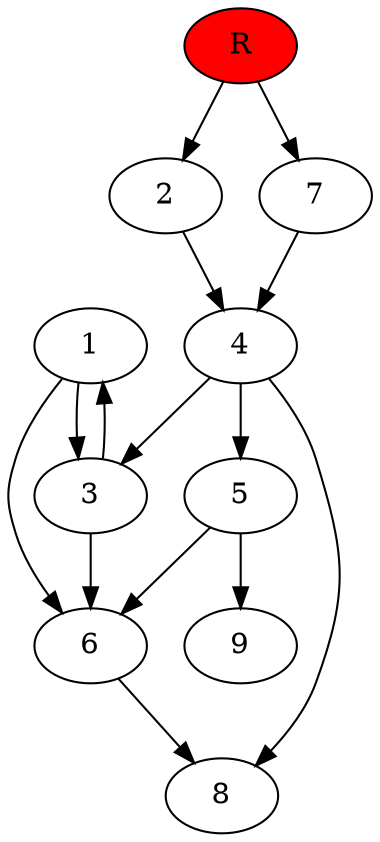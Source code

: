 digraph prb80788 {
	1
	2
	3
	4
	5
	6
	7
	8
	R [fillcolor="#ff0000" style=filled]
	1 -> 3
	1 -> 6
	2 -> 4
	3 -> 1
	3 -> 6
	4 -> 3
	4 -> 5
	4 -> 8
	5 -> 6
	5 -> 9
	6 -> 8
	7 -> 4
	R -> 2
	R -> 7
}

